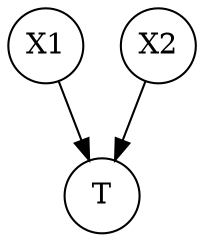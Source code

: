 digraph G {
    X1 [shape=circle, fixedsize=true];
    X2 [shape=circle, fixedsize=true];
    T [shape=circle, fixedsize=true];

    X1, X2 -> T;
}

